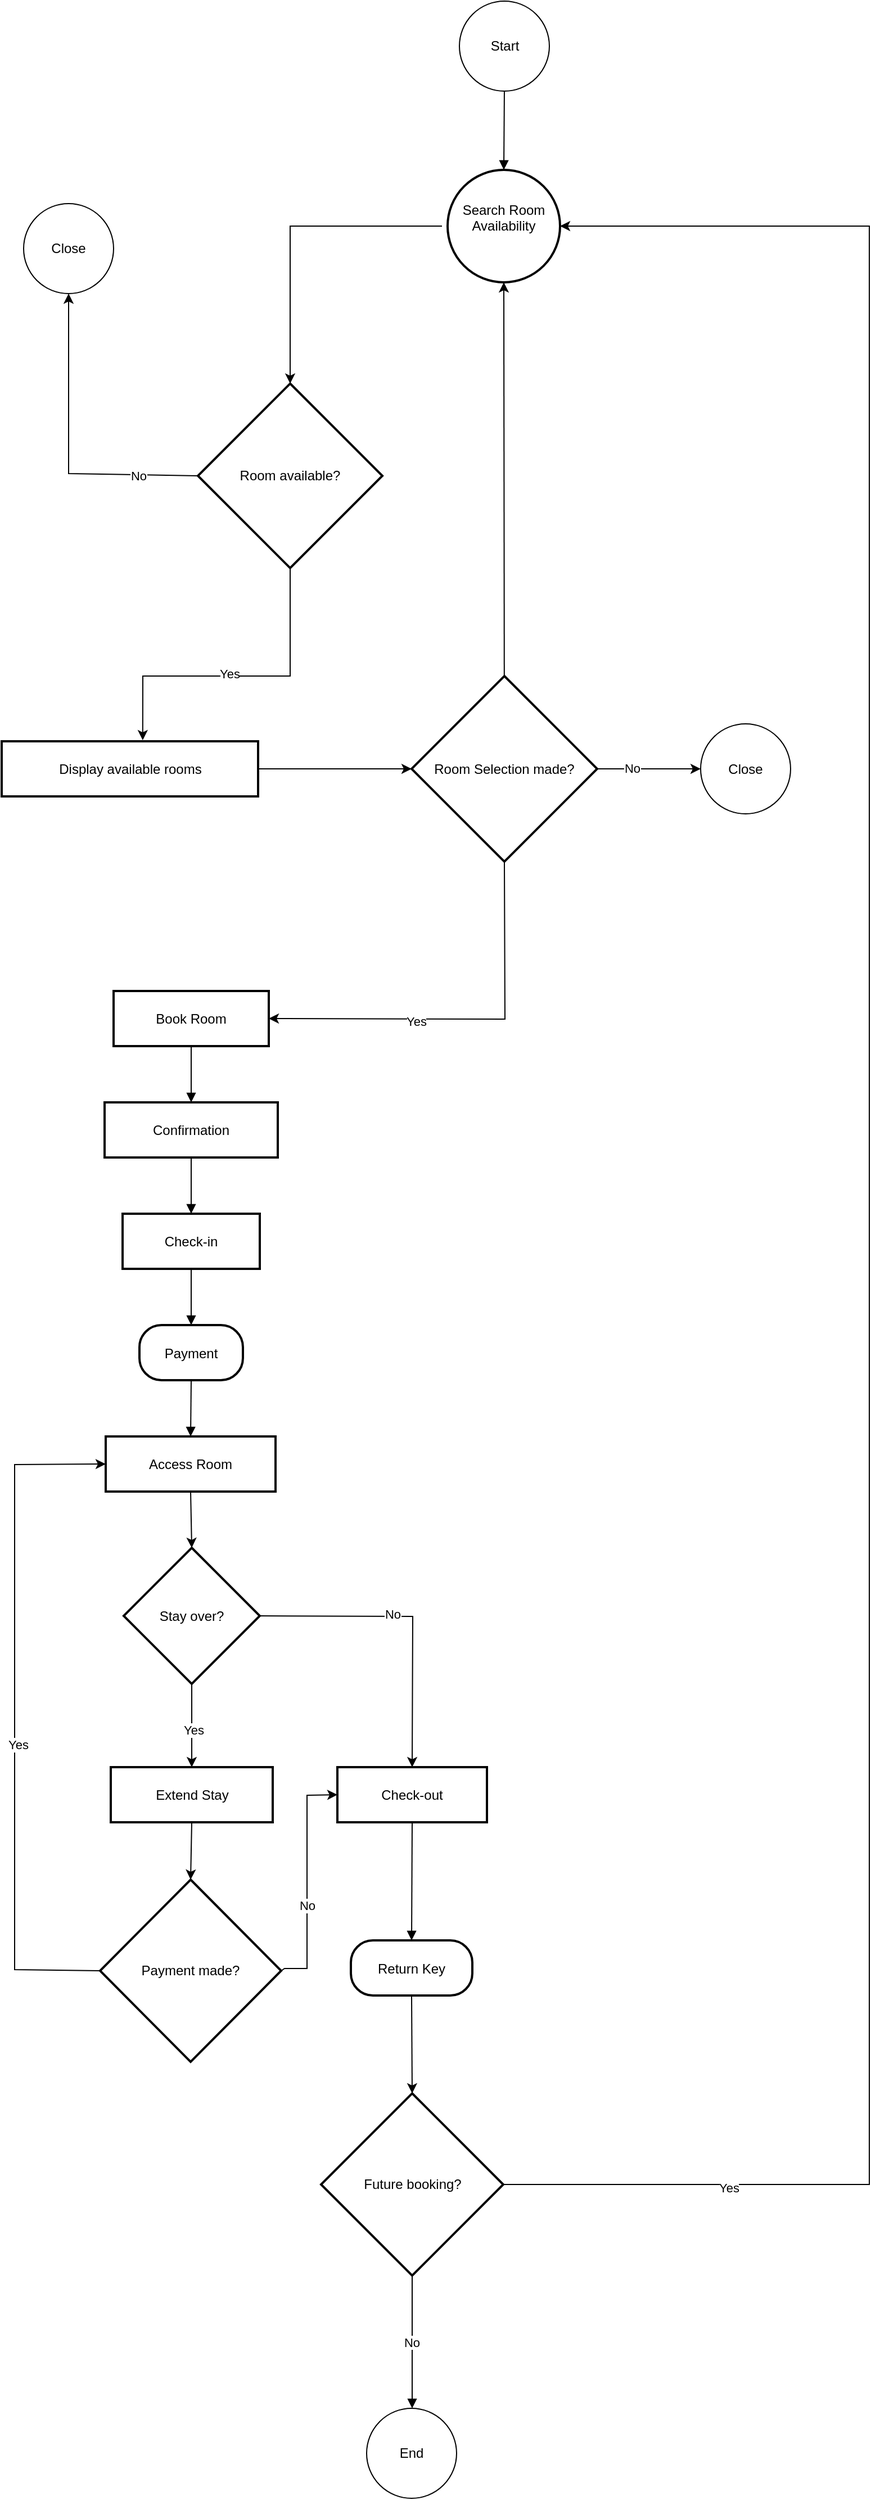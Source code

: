 <mxfile version="25.0.3">
  <diagram name="Page-1" id="0rqYnwSH_9qOb8aZpqTA">
    <mxGraphModel dx="1434" dy="1874" grid="1" gridSize="10" guides="1" tooltips="1" connect="1" arrows="1" fold="1" page="1" pageScale="1" pageWidth="850" pageHeight="1100" math="0" shadow="0">
      <root>
        <mxCell id="0" />
        <mxCell id="1" parent="0" />
        <mxCell id="3" value="Search Room&#xa;Availability&#xa;" style="ellipse;aspect=fixed;strokeWidth=2;whiteSpace=wrap;" parent="1" vertex="1">
          <mxGeometry x="425" y="130" width="100" height="100" as="geometry" />
        </mxCell>
        <mxCell id="4" value="Room available?" style="rhombus;strokeWidth=2;whiteSpace=wrap;" parent="1" vertex="1">
          <mxGeometry x="203" y="320" width="164" height="164" as="geometry" />
        </mxCell>
        <mxCell id="5" value="Display available rooms" style="whiteSpace=wrap;strokeWidth=2;" parent="1" vertex="1">
          <mxGeometry x="28.5" y="638" width="228" height="49" as="geometry" />
        </mxCell>
        <mxCell id="6" value="Room Selection made?" style="rhombus;strokeWidth=2;whiteSpace=wrap;" parent="1" vertex="1">
          <mxGeometry x="393" y="580" width="165" height="165" as="geometry" />
        </mxCell>
        <mxCell id="7" value="Book Room" style="whiteSpace=wrap;strokeWidth=2;" parent="1" vertex="1">
          <mxGeometry x="128" y="860" width="138" height="49" as="geometry" />
        </mxCell>
        <mxCell id="8" value="Confirmation" style="whiteSpace=wrap;strokeWidth=2;" parent="1" vertex="1">
          <mxGeometry x="120" y="959" width="154" height="49" as="geometry" />
        </mxCell>
        <mxCell id="9" value="Check-in" style="whiteSpace=wrap;strokeWidth=2;" parent="1" vertex="1">
          <mxGeometry x="136" y="1058" width="122" height="49" as="geometry" />
        </mxCell>
        <mxCell id="10" value="Payment" style="rounded=1;arcSize=40;strokeWidth=2" parent="1" vertex="1">
          <mxGeometry x="151" y="1157" width="92" height="49" as="geometry" />
        </mxCell>
        <mxCell id="11" value="Access Room" style="whiteSpace=wrap;strokeWidth=2;" parent="1" vertex="1">
          <mxGeometry x="121" y="1256" width="151" height="49" as="geometry" />
        </mxCell>
        <mxCell id="12" value="Stay over?" style="rhombus;strokeWidth=2;whiteSpace=wrap;" parent="1" vertex="1">
          <mxGeometry x="137" y="1355" width="121" height="121" as="geometry" />
        </mxCell>
        <mxCell id="13" value="Extend Stay" style="whiteSpace=wrap;strokeWidth=2;" parent="1" vertex="1">
          <mxGeometry x="125.5" y="1550" width="144" height="49" as="geometry" />
        </mxCell>
        <mxCell id="14" value="Payment made?" style="rhombus;strokeWidth=2;whiteSpace=wrap;" parent="1" vertex="1">
          <mxGeometry x="116" y="1650" width="161" height="162" as="geometry" />
        </mxCell>
        <mxCell id="15" value="Check-out" style="whiteSpace=wrap;strokeWidth=2;" parent="1" vertex="1">
          <mxGeometry x="327" y="1550" width="133" height="49" as="geometry" />
        </mxCell>
        <mxCell id="16" value="Return Key" style="rounded=1;arcSize=40;strokeWidth=2" parent="1" vertex="1">
          <mxGeometry x="339" y="1704" width="108" height="49" as="geometry" />
        </mxCell>
        <mxCell id="19" value="Future booking?" style="rhombus;strokeWidth=2;whiteSpace=wrap;" parent="1" vertex="1">
          <mxGeometry x="312.5" y="1840" width="162" height="162" as="geometry" />
        </mxCell>
        <mxCell id="21" value="" style="curved=1;startArrow=none;endArrow=block;exitX=0.5;exitY=1;entryX=0.5;entryY=0;" parent="1" target="3" edge="1">
          <mxGeometry relative="1" as="geometry">
            <Array as="points" />
            <mxPoint x="475.5" y="57" as="sourcePoint" />
          </mxGeometry>
        </mxCell>
        <mxCell id="26" value="" style="curved=1;startArrow=none;endArrow=block;exitX=0.5;exitY=1;entryX=0.5;entryY=0;" parent="1" source="7" target="8" edge="1">
          <mxGeometry relative="1" as="geometry">
            <Array as="points" />
          </mxGeometry>
        </mxCell>
        <mxCell id="27" value="" style="curved=1;startArrow=none;endArrow=block;exitX=0.5;exitY=1;entryX=0.5;entryY=0;" parent="1" source="8" target="9" edge="1">
          <mxGeometry relative="1" as="geometry">
            <Array as="points" />
          </mxGeometry>
        </mxCell>
        <mxCell id="28" value="" style="curved=1;startArrow=none;endArrow=block;exitX=0.5;exitY=1;entryX=0.5;entryY=0;" parent="1" source="9" target="10" edge="1">
          <mxGeometry relative="1" as="geometry">
            <Array as="points" />
          </mxGeometry>
        </mxCell>
        <mxCell id="29" value="" style="curved=1;startArrow=none;endArrow=block;exitX=0.5;exitY=1;entryX=0.5;entryY=0;" parent="1" source="10" target="11" edge="1">
          <mxGeometry relative="1" as="geometry">
            <Array as="points" />
          </mxGeometry>
        </mxCell>
        <mxCell id="35" value="" style="curved=1;startArrow=none;endArrow=block;exitX=0.5;exitY=0.99;entryX=0.5;entryY=0.01;" parent="1" source="15" target="16" edge="1">
          <mxGeometry relative="1" as="geometry">
            <Array as="points" />
          </mxGeometry>
        </mxCell>
        <mxCell id="40" value="No" style="curved=1;startArrow=none;endArrow=block;exitX=0.5;exitY=1;entryX=0.5;entryY=0.01;" parent="1" source="19" edge="1">
          <mxGeometry relative="1" as="geometry">
            <Array as="points" />
            <mxPoint x="393.5" y="2120" as="targetPoint" />
          </mxGeometry>
        </mxCell>
        <mxCell id="d_HDXDn3QHSMfIGNoWSF-43" value="" style="endArrow=classic;html=1;rounded=0;entryX=0.5;entryY=1;entryDx=0;entryDy=0;" edge="1" parent="1" source="6" target="3">
          <mxGeometry width="50" height="50" relative="1" as="geometry">
            <mxPoint x="400" y="460" as="sourcePoint" />
            <mxPoint x="490" y="240" as="targetPoint" />
          </mxGeometry>
        </mxCell>
        <mxCell id="d_HDXDn3QHSMfIGNoWSF-44" value="" style="endArrow=classic;html=1;rounded=0;entryX=0.5;entryY=1;entryDx=0;entryDy=0;exitX=0;exitY=0.5;exitDx=0;exitDy=0;" edge="1" parent="1" source="4" target="d_HDXDn3QHSMfIGNoWSF-47">
          <mxGeometry width="50" height="50" relative="1" as="geometry">
            <mxPoint x="400" y="460" as="sourcePoint" />
            <mxPoint x="450" y="410" as="targetPoint" />
            <Array as="points">
              <mxPoint x="88" y="400" />
            </Array>
          </mxGeometry>
        </mxCell>
        <mxCell id="d_HDXDn3QHSMfIGNoWSF-45" value="No" style="edgeLabel;html=1;align=center;verticalAlign=middle;resizable=0;points=[];" vertex="1" connectable="0" parent="d_HDXDn3QHSMfIGNoWSF-44">
          <mxGeometry x="-0.612" y="1" relative="1" as="geometry">
            <mxPoint as="offset" />
          </mxGeometry>
        </mxCell>
        <mxCell id="d_HDXDn3QHSMfIGNoWSF-46" value="" style="endArrow=classic;html=1;rounded=0;entryX=0.5;entryY=0;entryDx=0;entryDy=0;" edge="1" parent="1" target="4">
          <mxGeometry width="50" height="50" relative="1" as="geometry">
            <mxPoint x="420" y="180" as="sourcePoint" />
            <mxPoint x="450" y="410" as="targetPoint" />
            <Array as="points">
              <mxPoint x="285" y="180" />
            </Array>
          </mxGeometry>
        </mxCell>
        <mxCell id="d_HDXDn3QHSMfIGNoWSF-47" value="Close" style="ellipse;whiteSpace=wrap;html=1;aspect=fixed;" vertex="1" parent="1">
          <mxGeometry x="48" y="160" width="80" height="80" as="geometry" />
        </mxCell>
        <mxCell id="d_HDXDn3QHSMfIGNoWSF-48" value="" style="endArrow=classic;html=1;rounded=0;exitX=0.5;exitY=1;exitDx=0;exitDy=0;entryX=0.55;entryY=-0.02;entryDx=0;entryDy=0;entryPerimeter=0;" edge="1" parent="1" source="4" target="5">
          <mxGeometry width="50" height="50" relative="1" as="geometry">
            <mxPoint x="400" y="580" as="sourcePoint" />
            <mxPoint x="450" y="530" as="targetPoint" />
            <Array as="points">
              <mxPoint x="285" y="580" />
              <mxPoint x="154" y="580" />
            </Array>
          </mxGeometry>
        </mxCell>
        <mxCell id="d_HDXDn3QHSMfIGNoWSF-49" value="Yes" style="edgeLabel;html=1;align=center;verticalAlign=middle;resizable=0;points=[];" vertex="1" connectable="0" parent="d_HDXDn3QHSMfIGNoWSF-48">
          <mxGeometry x="0.056" y="-2" relative="1" as="geometry">
            <mxPoint as="offset" />
          </mxGeometry>
        </mxCell>
        <mxCell id="d_HDXDn3QHSMfIGNoWSF-50" value="" style="endArrow=classic;html=1;rounded=0;exitX=1;exitY=0.5;exitDx=0;exitDy=0;entryX=0;entryY=0.5;entryDx=0;entryDy=0;" edge="1" parent="1" source="5" target="6">
          <mxGeometry width="50" height="50" relative="1" as="geometry">
            <mxPoint x="400" y="580" as="sourcePoint" />
            <mxPoint x="450" y="530" as="targetPoint" />
          </mxGeometry>
        </mxCell>
        <mxCell id="d_HDXDn3QHSMfIGNoWSF-51" value="" style="endArrow=classic;html=1;rounded=0;entryX=1;entryY=0.5;entryDx=0;entryDy=0;exitX=0.5;exitY=1;exitDx=0;exitDy=0;" edge="1" parent="1" source="6" target="7">
          <mxGeometry width="50" height="50" relative="1" as="geometry">
            <mxPoint x="400" y="850" as="sourcePoint" />
            <mxPoint x="450" y="800" as="targetPoint" />
            <Array as="points">
              <mxPoint x="476" y="885" />
            </Array>
          </mxGeometry>
        </mxCell>
        <mxCell id="d_HDXDn3QHSMfIGNoWSF-52" value="Yes" style="edgeLabel;html=1;align=center;verticalAlign=middle;resizable=0;points=[];" vertex="1" connectable="0" parent="d_HDXDn3QHSMfIGNoWSF-51">
          <mxGeometry x="0.251" y="2" relative="1" as="geometry">
            <mxPoint as="offset" />
          </mxGeometry>
        </mxCell>
        <mxCell id="d_HDXDn3QHSMfIGNoWSF-53" value="Start" style="ellipse;whiteSpace=wrap;html=1;aspect=fixed;" vertex="1" parent="1">
          <mxGeometry x="435.5" y="-20" width="80" height="80" as="geometry" />
        </mxCell>
        <mxCell id="d_HDXDn3QHSMfIGNoWSF-54" value="Close" style="ellipse;whiteSpace=wrap;html=1;aspect=fixed;" vertex="1" parent="1">
          <mxGeometry x="650" y="622.5" width="80" height="80" as="geometry" />
        </mxCell>
        <mxCell id="d_HDXDn3QHSMfIGNoWSF-55" value="" style="endArrow=classic;html=1;rounded=0;entryX=0;entryY=0.5;entryDx=0;entryDy=0;exitX=1;exitY=0.5;exitDx=0;exitDy=0;" edge="1" parent="1" source="6" target="d_HDXDn3QHSMfIGNoWSF-54">
          <mxGeometry width="50" height="50" relative="1" as="geometry">
            <mxPoint x="400" y="550" as="sourcePoint" />
            <mxPoint x="450" y="500" as="targetPoint" />
          </mxGeometry>
        </mxCell>
        <mxCell id="d_HDXDn3QHSMfIGNoWSF-56" value="No" style="edgeLabel;html=1;align=center;verticalAlign=middle;resizable=0;points=[];" vertex="1" connectable="0" parent="d_HDXDn3QHSMfIGNoWSF-55">
          <mxGeometry x="-0.326" y="2" relative="1" as="geometry">
            <mxPoint y="1" as="offset" />
          </mxGeometry>
        </mxCell>
        <mxCell id="d_HDXDn3QHSMfIGNoWSF-58" value="" style="endArrow=classic;html=1;rounded=0;exitX=0.5;exitY=1;exitDx=0;exitDy=0;entryX=0.5;entryY=0;entryDx=0;entryDy=0;" edge="1" parent="1" source="12" target="13">
          <mxGeometry width="50" height="50" relative="1" as="geometry">
            <mxPoint x="400" y="1390" as="sourcePoint" />
            <mxPoint x="450" y="1340" as="targetPoint" />
          </mxGeometry>
        </mxCell>
        <mxCell id="d_HDXDn3QHSMfIGNoWSF-59" value="Yes" style="edgeLabel;html=1;align=center;verticalAlign=middle;resizable=0;points=[];" vertex="1" connectable="0" parent="d_HDXDn3QHSMfIGNoWSF-58">
          <mxGeometry x="0.108" y="1" relative="1" as="geometry">
            <mxPoint as="offset" />
          </mxGeometry>
        </mxCell>
        <mxCell id="d_HDXDn3QHSMfIGNoWSF-60" value="" style="endArrow=classic;html=1;rounded=0;exitX=1;exitY=0.5;exitDx=0;exitDy=0;entryX=0.5;entryY=0;entryDx=0;entryDy=0;" edge="1" parent="1" source="12" target="15">
          <mxGeometry width="50" height="50" relative="1" as="geometry">
            <mxPoint x="400" y="1630" as="sourcePoint" />
            <mxPoint x="450" y="1580" as="targetPoint" />
            <Array as="points">
              <mxPoint x="394" y="1416" />
            </Array>
          </mxGeometry>
        </mxCell>
        <mxCell id="d_HDXDn3QHSMfIGNoWSF-61" value="No" style="edgeLabel;html=1;align=center;verticalAlign=middle;resizable=0;points=[];" vertex="1" connectable="0" parent="d_HDXDn3QHSMfIGNoWSF-60">
          <mxGeometry x="-0.126" y="2" relative="1" as="geometry">
            <mxPoint as="offset" />
          </mxGeometry>
        </mxCell>
        <mxCell id="d_HDXDn3QHSMfIGNoWSF-62" value="" style="endArrow=classic;html=1;rounded=0;exitX=0;exitY=0.5;exitDx=0;exitDy=0;entryX=0;entryY=0.5;entryDx=0;entryDy=0;" edge="1" parent="1" source="14" target="11">
          <mxGeometry width="50" height="50" relative="1" as="geometry">
            <mxPoint x="400" y="1630" as="sourcePoint" />
            <mxPoint x="450" y="1580" as="targetPoint" />
            <Array as="points">
              <mxPoint x="40" y="1730" />
              <mxPoint x="40" y="1281" />
            </Array>
          </mxGeometry>
        </mxCell>
        <mxCell id="d_HDXDn3QHSMfIGNoWSF-64" value="Yes" style="edgeLabel;html=1;align=center;verticalAlign=middle;resizable=0;points=[];" vertex="1" connectable="0" parent="d_HDXDn3QHSMfIGNoWSF-62">
          <mxGeometry x="-0.089" y="-3" relative="1" as="geometry">
            <mxPoint as="offset" />
          </mxGeometry>
        </mxCell>
        <mxCell id="d_HDXDn3QHSMfIGNoWSF-63" value="" style="endArrow=classic;html=1;rounded=0;exitX=0.5;exitY=1;exitDx=0;exitDy=0;entryX=0.5;entryY=0;entryDx=0;entryDy=0;" edge="1" parent="1" source="13" target="14">
          <mxGeometry width="50" height="50" relative="1" as="geometry">
            <mxPoint x="400" y="1630" as="sourcePoint" />
            <mxPoint x="450" y="1580" as="targetPoint" />
          </mxGeometry>
        </mxCell>
        <mxCell id="d_HDXDn3QHSMfIGNoWSF-66" value="" style="endArrow=classic;html=1;rounded=0;exitX=1;exitY=0.5;exitDx=0;exitDy=0;entryX=0;entryY=0.5;entryDx=0;entryDy=0;" edge="1" parent="1" source="14" target="15">
          <mxGeometry width="50" height="50" relative="1" as="geometry">
            <mxPoint x="400" y="1750" as="sourcePoint" />
            <mxPoint x="320" y="1575" as="targetPoint" />
            <Array as="points">
              <mxPoint x="280" y="1729" />
              <mxPoint x="300" y="1729" />
              <mxPoint x="300" y="1575" />
            </Array>
          </mxGeometry>
        </mxCell>
        <mxCell id="d_HDXDn3QHSMfIGNoWSF-67" value="No" style="edgeLabel;html=1;align=center;verticalAlign=middle;resizable=0;points=[];" vertex="1" connectable="0" parent="d_HDXDn3QHSMfIGNoWSF-66">
          <mxGeometry x="-0.222" relative="1" as="geometry">
            <mxPoint as="offset" />
          </mxGeometry>
        </mxCell>
        <mxCell id="d_HDXDn3QHSMfIGNoWSF-70" value="" style="endArrow=classic;html=1;rounded=0;entryX=0.5;entryY=0;entryDx=0;entryDy=0;exitX=0.5;exitY=1;exitDx=0;exitDy=0;" edge="1" parent="1" source="11" target="12">
          <mxGeometry width="50" height="50" relative="1" as="geometry">
            <mxPoint x="400" y="1480" as="sourcePoint" />
            <mxPoint x="450" y="1430" as="targetPoint" />
          </mxGeometry>
        </mxCell>
        <mxCell id="d_HDXDn3QHSMfIGNoWSF-71" value="" style="endArrow=classic;html=1;rounded=0;exitX=0.5;exitY=1;exitDx=0;exitDy=0;entryX=0.5;entryY=0;entryDx=0;entryDy=0;" edge="1" parent="1" source="16" target="19">
          <mxGeometry width="50" height="50" relative="1" as="geometry">
            <mxPoint x="400" y="2050" as="sourcePoint" />
            <mxPoint x="450" y="2000" as="targetPoint" />
          </mxGeometry>
        </mxCell>
        <mxCell id="d_HDXDn3QHSMfIGNoWSF-72" value="" style="endArrow=classic;html=1;rounded=0;exitX=1;exitY=0.5;exitDx=0;exitDy=0;entryX=1;entryY=0.5;entryDx=0;entryDy=0;" edge="1" parent="1" source="19" target="3">
          <mxGeometry width="50" height="50" relative="1" as="geometry">
            <mxPoint x="400" y="2050" as="sourcePoint" />
            <mxPoint x="450" y="2000" as="targetPoint" />
            <Array as="points">
              <mxPoint x="800" y="1921" />
              <mxPoint x="800" y="510" />
              <mxPoint x="800" y="180" />
            </Array>
          </mxGeometry>
        </mxCell>
        <mxCell id="d_HDXDn3QHSMfIGNoWSF-73" value="Yes" style="edgeLabel;html=1;align=center;verticalAlign=middle;resizable=0;points=[];" vertex="1" connectable="0" parent="d_HDXDn3QHSMfIGNoWSF-72">
          <mxGeometry x="-0.829" y="-3" relative="1" as="geometry">
            <mxPoint as="offset" />
          </mxGeometry>
        </mxCell>
        <mxCell id="d_HDXDn3QHSMfIGNoWSF-74" value="End" style="ellipse;whiteSpace=wrap;html=1;aspect=fixed;" vertex="1" parent="1">
          <mxGeometry x="353" y="2120" width="80" height="80" as="geometry" />
        </mxCell>
      </root>
    </mxGraphModel>
  </diagram>
</mxfile>
